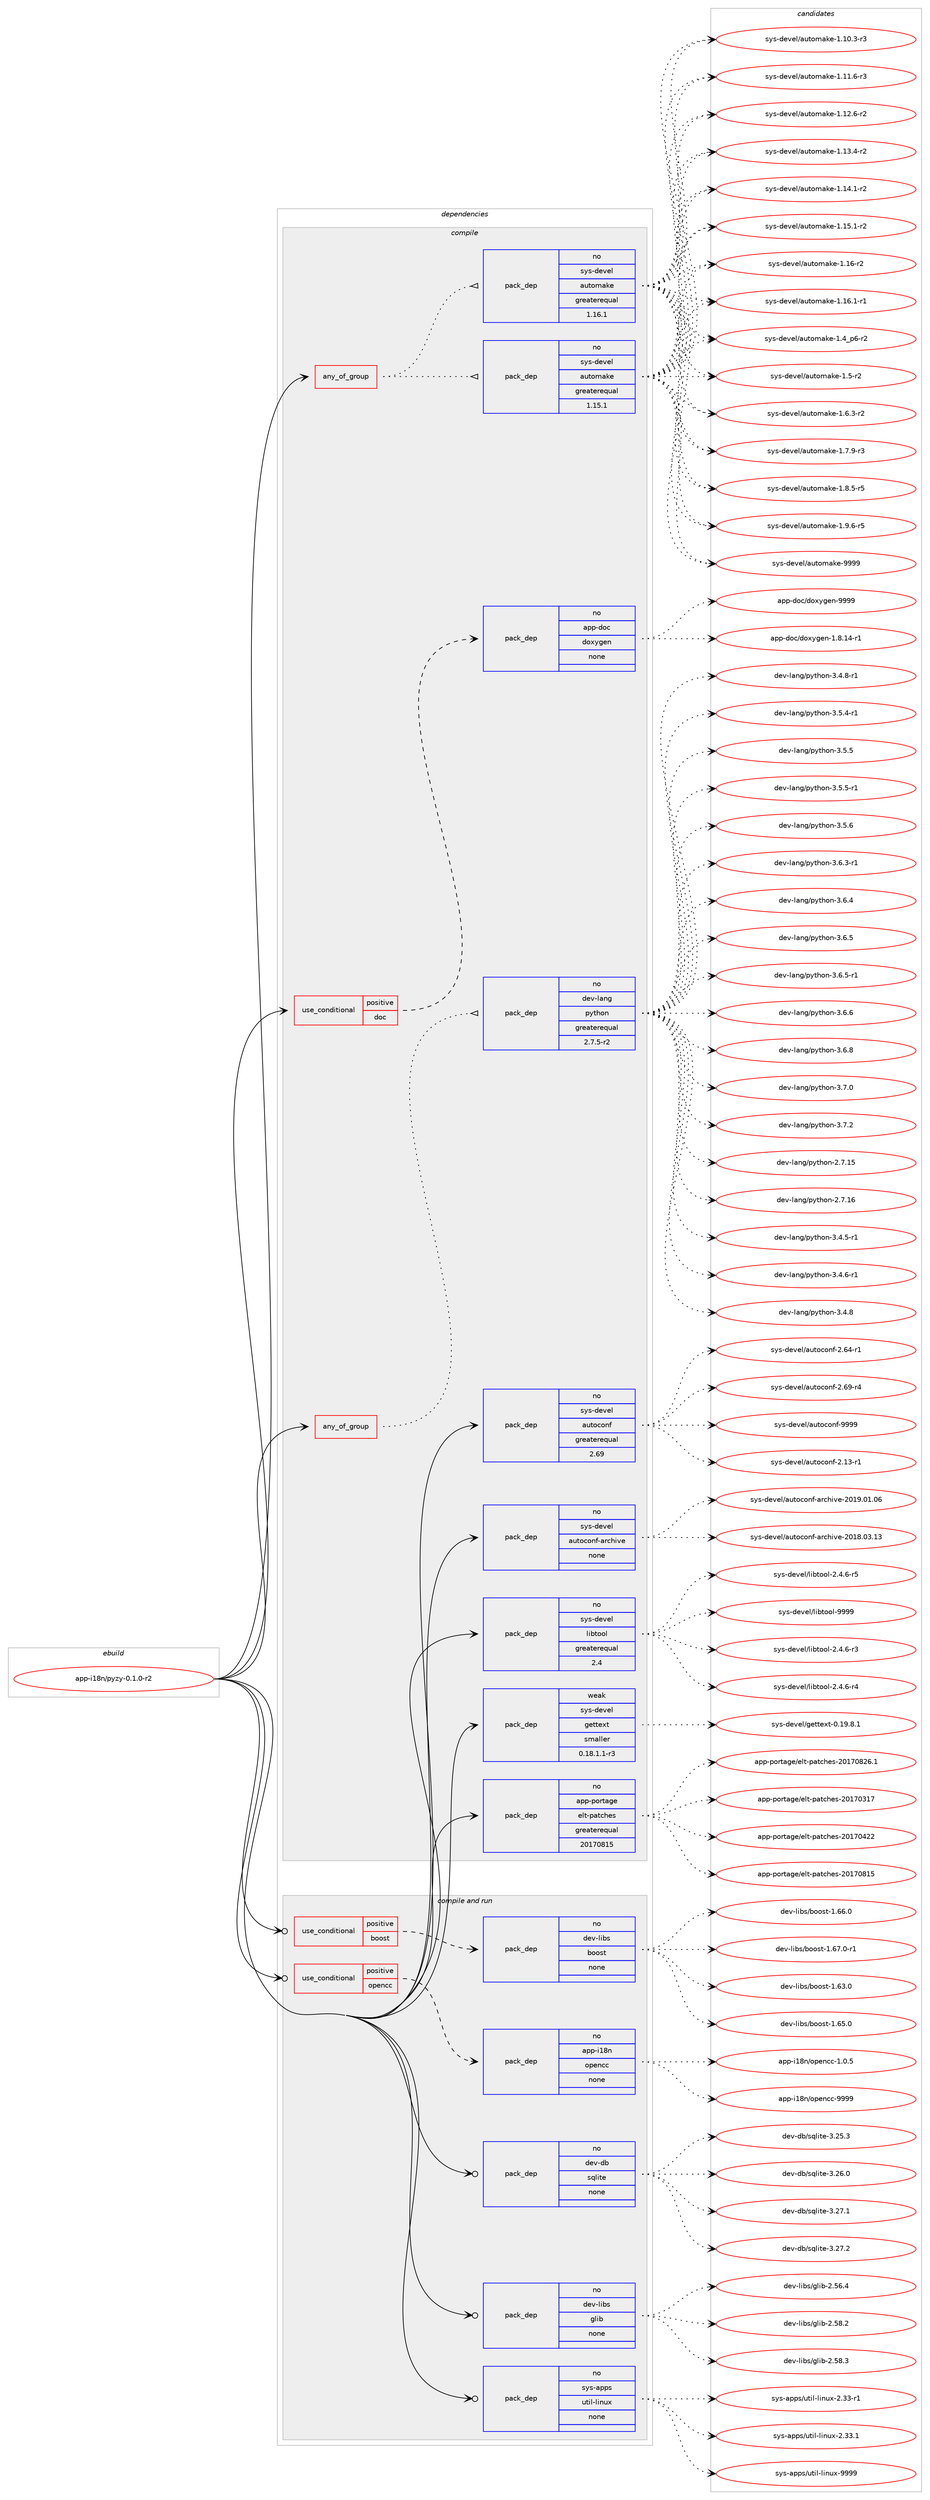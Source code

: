 digraph prolog {

# *************
# Graph options
# *************

newrank=true;
concentrate=true;
compound=true;
graph [rankdir=LR,fontname=Helvetica,fontsize=10,ranksep=1.5];#, ranksep=2.5, nodesep=0.2];
edge  [arrowhead=vee];
node  [fontname=Helvetica,fontsize=10];

# **********
# The ebuild
# **********

subgraph cluster_leftcol {
color=gray;
rank=same;
label=<<i>ebuild</i>>;
id [label="app-i18n/pyzy-0.1.0-r2", color=red, width=4, href="../app-i18n/pyzy-0.1.0-r2.svg"];
}

# ****************
# The dependencies
# ****************

subgraph cluster_midcol {
color=gray;
label=<<i>dependencies</i>>;
subgraph cluster_compile {
fillcolor="#eeeeee";
style=filled;
label=<<i>compile</i>>;
subgraph any19593 {
dependency1295876 [label=<<TABLE BORDER="0" CELLBORDER="1" CELLSPACING="0" CELLPADDING="4"><TR><TD CELLPADDING="10">any_of_group</TD></TR></TABLE>>, shape=none, color=red];subgraph pack923022 {
dependency1295877 [label=<<TABLE BORDER="0" CELLBORDER="1" CELLSPACING="0" CELLPADDING="4" WIDTH="220"><TR><TD ROWSPAN="6" CELLPADDING="30">pack_dep</TD></TR><TR><TD WIDTH="110">no</TD></TR><TR><TD>dev-lang</TD></TR><TR><TD>python</TD></TR><TR><TD>greaterequal</TD></TR><TR><TD>2.7.5-r2</TD></TR></TABLE>>, shape=none, color=blue];
}
dependency1295876:e -> dependency1295877:w [weight=20,style="dotted",arrowhead="oinv"];
}
id:e -> dependency1295876:w [weight=20,style="solid",arrowhead="vee"];
subgraph any19594 {
dependency1295878 [label=<<TABLE BORDER="0" CELLBORDER="1" CELLSPACING="0" CELLPADDING="4"><TR><TD CELLPADDING="10">any_of_group</TD></TR></TABLE>>, shape=none, color=red];subgraph pack923023 {
dependency1295879 [label=<<TABLE BORDER="0" CELLBORDER="1" CELLSPACING="0" CELLPADDING="4" WIDTH="220"><TR><TD ROWSPAN="6" CELLPADDING="30">pack_dep</TD></TR><TR><TD WIDTH="110">no</TD></TR><TR><TD>sys-devel</TD></TR><TR><TD>automake</TD></TR><TR><TD>greaterequal</TD></TR><TR><TD>1.16.1</TD></TR></TABLE>>, shape=none, color=blue];
}
dependency1295878:e -> dependency1295879:w [weight=20,style="dotted",arrowhead="oinv"];
subgraph pack923024 {
dependency1295880 [label=<<TABLE BORDER="0" CELLBORDER="1" CELLSPACING="0" CELLPADDING="4" WIDTH="220"><TR><TD ROWSPAN="6" CELLPADDING="30">pack_dep</TD></TR><TR><TD WIDTH="110">no</TD></TR><TR><TD>sys-devel</TD></TR><TR><TD>automake</TD></TR><TR><TD>greaterequal</TD></TR><TR><TD>1.15.1</TD></TR></TABLE>>, shape=none, color=blue];
}
dependency1295878:e -> dependency1295880:w [weight=20,style="dotted",arrowhead="oinv"];
}
id:e -> dependency1295878:w [weight=20,style="solid",arrowhead="vee"];
subgraph cond352723 {
dependency1295881 [label=<<TABLE BORDER="0" CELLBORDER="1" CELLSPACING="0" CELLPADDING="4"><TR><TD ROWSPAN="3" CELLPADDING="10">use_conditional</TD></TR><TR><TD>positive</TD></TR><TR><TD>doc</TD></TR></TABLE>>, shape=none, color=red];
subgraph pack923025 {
dependency1295882 [label=<<TABLE BORDER="0" CELLBORDER="1" CELLSPACING="0" CELLPADDING="4" WIDTH="220"><TR><TD ROWSPAN="6" CELLPADDING="30">pack_dep</TD></TR><TR><TD WIDTH="110">no</TD></TR><TR><TD>app-doc</TD></TR><TR><TD>doxygen</TD></TR><TR><TD>none</TD></TR><TR><TD></TD></TR></TABLE>>, shape=none, color=blue];
}
dependency1295881:e -> dependency1295882:w [weight=20,style="dashed",arrowhead="vee"];
}
id:e -> dependency1295881:w [weight=20,style="solid",arrowhead="vee"];
subgraph pack923026 {
dependency1295883 [label=<<TABLE BORDER="0" CELLBORDER="1" CELLSPACING="0" CELLPADDING="4" WIDTH="220"><TR><TD ROWSPAN="6" CELLPADDING="30">pack_dep</TD></TR><TR><TD WIDTH="110">no</TD></TR><TR><TD>app-portage</TD></TR><TR><TD>elt-patches</TD></TR><TR><TD>greaterequal</TD></TR><TR><TD>20170815</TD></TR></TABLE>>, shape=none, color=blue];
}
id:e -> dependency1295883:w [weight=20,style="solid",arrowhead="vee"];
subgraph pack923027 {
dependency1295884 [label=<<TABLE BORDER="0" CELLBORDER="1" CELLSPACING="0" CELLPADDING="4" WIDTH="220"><TR><TD ROWSPAN="6" CELLPADDING="30">pack_dep</TD></TR><TR><TD WIDTH="110">no</TD></TR><TR><TD>sys-devel</TD></TR><TR><TD>autoconf</TD></TR><TR><TD>greaterequal</TD></TR><TR><TD>2.69</TD></TR></TABLE>>, shape=none, color=blue];
}
id:e -> dependency1295884:w [weight=20,style="solid",arrowhead="vee"];
subgraph pack923028 {
dependency1295885 [label=<<TABLE BORDER="0" CELLBORDER="1" CELLSPACING="0" CELLPADDING="4" WIDTH="220"><TR><TD ROWSPAN="6" CELLPADDING="30">pack_dep</TD></TR><TR><TD WIDTH="110">no</TD></TR><TR><TD>sys-devel</TD></TR><TR><TD>autoconf-archive</TD></TR><TR><TD>none</TD></TR><TR><TD></TD></TR></TABLE>>, shape=none, color=blue];
}
id:e -> dependency1295885:w [weight=20,style="solid",arrowhead="vee"];
subgraph pack923029 {
dependency1295886 [label=<<TABLE BORDER="0" CELLBORDER="1" CELLSPACING="0" CELLPADDING="4" WIDTH="220"><TR><TD ROWSPAN="6" CELLPADDING="30">pack_dep</TD></TR><TR><TD WIDTH="110">no</TD></TR><TR><TD>sys-devel</TD></TR><TR><TD>libtool</TD></TR><TR><TD>greaterequal</TD></TR><TR><TD>2.4</TD></TR></TABLE>>, shape=none, color=blue];
}
id:e -> dependency1295886:w [weight=20,style="solid",arrowhead="vee"];
subgraph pack923030 {
dependency1295887 [label=<<TABLE BORDER="0" CELLBORDER="1" CELLSPACING="0" CELLPADDING="4" WIDTH="220"><TR><TD ROWSPAN="6" CELLPADDING="30">pack_dep</TD></TR><TR><TD WIDTH="110">weak</TD></TR><TR><TD>sys-devel</TD></TR><TR><TD>gettext</TD></TR><TR><TD>smaller</TD></TR><TR><TD>0.18.1.1-r3</TD></TR></TABLE>>, shape=none, color=blue];
}
id:e -> dependency1295887:w [weight=20,style="solid",arrowhead="vee"];
}
subgraph cluster_compileandrun {
fillcolor="#eeeeee";
style=filled;
label=<<i>compile and run</i>>;
subgraph cond352724 {
dependency1295888 [label=<<TABLE BORDER="0" CELLBORDER="1" CELLSPACING="0" CELLPADDING="4"><TR><TD ROWSPAN="3" CELLPADDING="10">use_conditional</TD></TR><TR><TD>positive</TD></TR><TR><TD>boost</TD></TR></TABLE>>, shape=none, color=red];
subgraph pack923031 {
dependency1295889 [label=<<TABLE BORDER="0" CELLBORDER="1" CELLSPACING="0" CELLPADDING="4" WIDTH="220"><TR><TD ROWSPAN="6" CELLPADDING="30">pack_dep</TD></TR><TR><TD WIDTH="110">no</TD></TR><TR><TD>dev-libs</TD></TR><TR><TD>boost</TD></TR><TR><TD>none</TD></TR><TR><TD></TD></TR></TABLE>>, shape=none, color=blue];
}
dependency1295888:e -> dependency1295889:w [weight=20,style="dashed",arrowhead="vee"];
}
id:e -> dependency1295888:w [weight=20,style="solid",arrowhead="odotvee"];
subgraph cond352725 {
dependency1295890 [label=<<TABLE BORDER="0" CELLBORDER="1" CELLSPACING="0" CELLPADDING="4"><TR><TD ROWSPAN="3" CELLPADDING="10">use_conditional</TD></TR><TR><TD>positive</TD></TR><TR><TD>opencc</TD></TR></TABLE>>, shape=none, color=red];
subgraph pack923032 {
dependency1295891 [label=<<TABLE BORDER="0" CELLBORDER="1" CELLSPACING="0" CELLPADDING="4" WIDTH="220"><TR><TD ROWSPAN="6" CELLPADDING="30">pack_dep</TD></TR><TR><TD WIDTH="110">no</TD></TR><TR><TD>app-i18n</TD></TR><TR><TD>opencc</TD></TR><TR><TD>none</TD></TR><TR><TD></TD></TR></TABLE>>, shape=none, color=blue];
}
dependency1295890:e -> dependency1295891:w [weight=20,style="dashed",arrowhead="vee"];
}
id:e -> dependency1295890:w [weight=20,style="solid",arrowhead="odotvee"];
subgraph pack923033 {
dependency1295892 [label=<<TABLE BORDER="0" CELLBORDER="1" CELLSPACING="0" CELLPADDING="4" WIDTH="220"><TR><TD ROWSPAN="6" CELLPADDING="30">pack_dep</TD></TR><TR><TD WIDTH="110">no</TD></TR><TR><TD>dev-db</TD></TR><TR><TD>sqlite</TD></TR><TR><TD>none</TD></TR><TR><TD></TD></TR></TABLE>>, shape=none, color=blue];
}
id:e -> dependency1295892:w [weight=20,style="solid",arrowhead="odotvee"];
subgraph pack923034 {
dependency1295893 [label=<<TABLE BORDER="0" CELLBORDER="1" CELLSPACING="0" CELLPADDING="4" WIDTH="220"><TR><TD ROWSPAN="6" CELLPADDING="30">pack_dep</TD></TR><TR><TD WIDTH="110">no</TD></TR><TR><TD>dev-libs</TD></TR><TR><TD>glib</TD></TR><TR><TD>none</TD></TR><TR><TD></TD></TR></TABLE>>, shape=none, color=blue];
}
id:e -> dependency1295893:w [weight=20,style="solid",arrowhead="odotvee"];
subgraph pack923035 {
dependency1295894 [label=<<TABLE BORDER="0" CELLBORDER="1" CELLSPACING="0" CELLPADDING="4" WIDTH="220"><TR><TD ROWSPAN="6" CELLPADDING="30">pack_dep</TD></TR><TR><TD WIDTH="110">no</TD></TR><TR><TD>sys-apps</TD></TR><TR><TD>util-linux</TD></TR><TR><TD>none</TD></TR><TR><TD></TD></TR></TABLE>>, shape=none, color=blue];
}
id:e -> dependency1295894:w [weight=20,style="solid",arrowhead="odotvee"];
}
subgraph cluster_run {
fillcolor="#eeeeee";
style=filled;
label=<<i>run</i>>;
}
}

# **************
# The candidates
# **************

subgraph cluster_choices {
rank=same;
color=gray;
label=<<i>candidates</i>>;

subgraph choice923022 {
color=black;
nodesep=1;
choice10010111845108971101034711212111610411111045504655464953 [label="dev-lang/python-2.7.15", color=red, width=4,href="../dev-lang/python-2.7.15.svg"];
choice10010111845108971101034711212111610411111045504655464954 [label="dev-lang/python-2.7.16", color=red, width=4,href="../dev-lang/python-2.7.16.svg"];
choice1001011184510897110103471121211161041111104551465246534511449 [label="dev-lang/python-3.4.5-r1", color=red, width=4,href="../dev-lang/python-3.4.5-r1.svg"];
choice1001011184510897110103471121211161041111104551465246544511449 [label="dev-lang/python-3.4.6-r1", color=red, width=4,href="../dev-lang/python-3.4.6-r1.svg"];
choice100101118451089711010347112121116104111110455146524656 [label="dev-lang/python-3.4.8", color=red, width=4,href="../dev-lang/python-3.4.8.svg"];
choice1001011184510897110103471121211161041111104551465246564511449 [label="dev-lang/python-3.4.8-r1", color=red, width=4,href="../dev-lang/python-3.4.8-r1.svg"];
choice1001011184510897110103471121211161041111104551465346524511449 [label="dev-lang/python-3.5.4-r1", color=red, width=4,href="../dev-lang/python-3.5.4-r1.svg"];
choice100101118451089711010347112121116104111110455146534653 [label="dev-lang/python-3.5.5", color=red, width=4,href="../dev-lang/python-3.5.5.svg"];
choice1001011184510897110103471121211161041111104551465346534511449 [label="dev-lang/python-3.5.5-r1", color=red, width=4,href="../dev-lang/python-3.5.5-r1.svg"];
choice100101118451089711010347112121116104111110455146534654 [label="dev-lang/python-3.5.6", color=red, width=4,href="../dev-lang/python-3.5.6.svg"];
choice1001011184510897110103471121211161041111104551465446514511449 [label="dev-lang/python-3.6.3-r1", color=red, width=4,href="../dev-lang/python-3.6.3-r1.svg"];
choice100101118451089711010347112121116104111110455146544652 [label="dev-lang/python-3.6.4", color=red, width=4,href="../dev-lang/python-3.6.4.svg"];
choice100101118451089711010347112121116104111110455146544653 [label="dev-lang/python-3.6.5", color=red, width=4,href="../dev-lang/python-3.6.5.svg"];
choice1001011184510897110103471121211161041111104551465446534511449 [label="dev-lang/python-3.6.5-r1", color=red, width=4,href="../dev-lang/python-3.6.5-r1.svg"];
choice100101118451089711010347112121116104111110455146544654 [label="dev-lang/python-3.6.6", color=red, width=4,href="../dev-lang/python-3.6.6.svg"];
choice100101118451089711010347112121116104111110455146544656 [label="dev-lang/python-3.6.8", color=red, width=4,href="../dev-lang/python-3.6.8.svg"];
choice100101118451089711010347112121116104111110455146554648 [label="dev-lang/python-3.7.0", color=red, width=4,href="../dev-lang/python-3.7.0.svg"];
choice100101118451089711010347112121116104111110455146554650 [label="dev-lang/python-3.7.2", color=red, width=4,href="../dev-lang/python-3.7.2.svg"];
dependency1295877:e -> choice10010111845108971101034711212111610411111045504655464953:w [style=dotted,weight="100"];
dependency1295877:e -> choice10010111845108971101034711212111610411111045504655464954:w [style=dotted,weight="100"];
dependency1295877:e -> choice1001011184510897110103471121211161041111104551465246534511449:w [style=dotted,weight="100"];
dependency1295877:e -> choice1001011184510897110103471121211161041111104551465246544511449:w [style=dotted,weight="100"];
dependency1295877:e -> choice100101118451089711010347112121116104111110455146524656:w [style=dotted,weight="100"];
dependency1295877:e -> choice1001011184510897110103471121211161041111104551465246564511449:w [style=dotted,weight="100"];
dependency1295877:e -> choice1001011184510897110103471121211161041111104551465346524511449:w [style=dotted,weight="100"];
dependency1295877:e -> choice100101118451089711010347112121116104111110455146534653:w [style=dotted,weight="100"];
dependency1295877:e -> choice1001011184510897110103471121211161041111104551465346534511449:w [style=dotted,weight="100"];
dependency1295877:e -> choice100101118451089711010347112121116104111110455146534654:w [style=dotted,weight="100"];
dependency1295877:e -> choice1001011184510897110103471121211161041111104551465446514511449:w [style=dotted,weight="100"];
dependency1295877:e -> choice100101118451089711010347112121116104111110455146544652:w [style=dotted,weight="100"];
dependency1295877:e -> choice100101118451089711010347112121116104111110455146544653:w [style=dotted,weight="100"];
dependency1295877:e -> choice1001011184510897110103471121211161041111104551465446534511449:w [style=dotted,weight="100"];
dependency1295877:e -> choice100101118451089711010347112121116104111110455146544654:w [style=dotted,weight="100"];
dependency1295877:e -> choice100101118451089711010347112121116104111110455146544656:w [style=dotted,weight="100"];
dependency1295877:e -> choice100101118451089711010347112121116104111110455146554648:w [style=dotted,weight="100"];
dependency1295877:e -> choice100101118451089711010347112121116104111110455146554650:w [style=dotted,weight="100"];
}
subgraph choice923023 {
color=black;
nodesep=1;
choice11512111545100101118101108479711711611110997107101454946494846514511451 [label="sys-devel/automake-1.10.3-r3", color=red, width=4,href="../sys-devel/automake-1.10.3-r3.svg"];
choice11512111545100101118101108479711711611110997107101454946494946544511451 [label="sys-devel/automake-1.11.6-r3", color=red, width=4,href="../sys-devel/automake-1.11.6-r3.svg"];
choice11512111545100101118101108479711711611110997107101454946495046544511450 [label="sys-devel/automake-1.12.6-r2", color=red, width=4,href="../sys-devel/automake-1.12.6-r2.svg"];
choice11512111545100101118101108479711711611110997107101454946495146524511450 [label="sys-devel/automake-1.13.4-r2", color=red, width=4,href="../sys-devel/automake-1.13.4-r2.svg"];
choice11512111545100101118101108479711711611110997107101454946495246494511450 [label="sys-devel/automake-1.14.1-r2", color=red, width=4,href="../sys-devel/automake-1.14.1-r2.svg"];
choice11512111545100101118101108479711711611110997107101454946495346494511450 [label="sys-devel/automake-1.15.1-r2", color=red, width=4,href="../sys-devel/automake-1.15.1-r2.svg"];
choice1151211154510010111810110847971171161111099710710145494649544511450 [label="sys-devel/automake-1.16-r2", color=red, width=4,href="../sys-devel/automake-1.16-r2.svg"];
choice11512111545100101118101108479711711611110997107101454946495446494511449 [label="sys-devel/automake-1.16.1-r1", color=red, width=4,href="../sys-devel/automake-1.16.1-r1.svg"];
choice115121115451001011181011084797117116111109971071014549465295112544511450 [label="sys-devel/automake-1.4_p6-r2", color=red, width=4,href="../sys-devel/automake-1.4_p6-r2.svg"];
choice11512111545100101118101108479711711611110997107101454946534511450 [label="sys-devel/automake-1.5-r2", color=red, width=4,href="../sys-devel/automake-1.5-r2.svg"];
choice115121115451001011181011084797117116111109971071014549465446514511450 [label="sys-devel/automake-1.6.3-r2", color=red, width=4,href="../sys-devel/automake-1.6.3-r2.svg"];
choice115121115451001011181011084797117116111109971071014549465546574511451 [label="sys-devel/automake-1.7.9-r3", color=red, width=4,href="../sys-devel/automake-1.7.9-r3.svg"];
choice115121115451001011181011084797117116111109971071014549465646534511453 [label="sys-devel/automake-1.8.5-r5", color=red, width=4,href="../sys-devel/automake-1.8.5-r5.svg"];
choice115121115451001011181011084797117116111109971071014549465746544511453 [label="sys-devel/automake-1.9.6-r5", color=red, width=4,href="../sys-devel/automake-1.9.6-r5.svg"];
choice115121115451001011181011084797117116111109971071014557575757 [label="sys-devel/automake-9999", color=red, width=4,href="../sys-devel/automake-9999.svg"];
dependency1295879:e -> choice11512111545100101118101108479711711611110997107101454946494846514511451:w [style=dotted,weight="100"];
dependency1295879:e -> choice11512111545100101118101108479711711611110997107101454946494946544511451:w [style=dotted,weight="100"];
dependency1295879:e -> choice11512111545100101118101108479711711611110997107101454946495046544511450:w [style=dotted,weight="100"];
dependency1295879:e -> choice11512111545100101118101108479711711611110997107101454946495146524511450:w [style=dotted,weight="100"];
dependency1295879:e -> choice11512111545100101118101108479711711611110997107101454946495246494511450:w [style=dotted,weight="100"];
dependency1295879:e -> choice11512111545100101118101108479711711611110997107101454946495346494511450:w [style=dotted,weight="100"];
dependency1295879:e -> choice1151211154510010111810110847971171161111099710710145494649544511450:w [style=dotted,weight="100"];
dependency1295879:e -> choice11512111545100101118101108479711711611110997107101454946495446494511449:w [style=dotted,weight="100"];
dependency1295879:e -> choice115121115451001011181011084797117116111109971071014549465295112544511450:w [style=dotted,weight="100"];
dependency1295879:e -> choice11512111545100101118101108479711711611110997107101454946534511450:w [style=dotted,weight="100"];
dependency1295879:e -> choice115121115451001011181011084797117116111109971071014549465446514511450:w [style=dotted,weight="100"];
dependency1295879:e -> choice115121115451001011181011084797117116111109971071014549465546574511451:w [style=dotted,weight="100"];
dependency1295879:e -> choice115121115451001011181011084797117116111109971071014549465646534511453:w [style=dotted,weight="100"];
dependency1295879:e -> choice115121115451001011181011084797117116111109971071014549465746544511453:w [style=dotted,weight="100"];
dependency1295879:e -> choice115121115451001011181011084797117116111109971071014557575757:w [style=dotted,weight="100"];
}
subgraph choice923024 {
color=black;
nodesep=1;
choice11512111545100101118101108479711711611110997107101454946494846514511451 [label="sys-devel/automake-1.10.3-r3", color=red, width=4,href="../sys-devel/automake-1.10.3-r3.svg"];
choice11512111545100101118101108479711711611110997107101454946494946544511451 [label="sys-devel/automake-1.11.6-r3", color=red, width=4,href="../sys-devel/automake-1.11.6-r3.svg"];
choice11512111545100101118101108479711711611110997107101454946495046544511450 [label="sys-devel/automake-1.12.6-r2", color=red, width=4,href="../sys-devel/automake-1.12.6-r2.svg"];
choice11512111545100101118101108479711711611110997107101454946495146524511450 [label="sys-devel/automake-1.13.4-r2", color=red, width=4,href="../sys-devel/automake-1.13.4-r2.svg"];
choice11512111545100101118101108479711711611110997107101454946495246494511450 [label="sys-devel/automake-1.14.1-r2", color=red, width=4,href="../sys-devel/automake-1.14.1-r2.svg"];
choice11512111545100101118101108479711711611110997107101454946495346494511450 [label="sys-devel/automake-1.15.1-r2", color=red, width=4,href="../sys-devel/automake-1.15.1-r2.svg"];
choice1151211154510010111810110847971171161111099710710145494649544511450 [label="sys-devel/automake-1.16-r2", color=red, width=4,href="../sys-devel/automake-1.16-r2.svg"];
choice11512111545100101118101108479711711611110997107101454946495446494511449 [label="sys-devel/automake-1.16.1-r1", color=red, width=4,href="../sys-devel/automake-1.16.1-r1.svg"];
choice115121115451001011181011084797117116111109971071014549465295112544511450 [label="sys-devel/automake-1.4_p6-r2", color=red, width=4,href="../sys-devel/automake-1.4_p6-r2.svg"];
choice11512111545100101118101108479711711611110997107101454946534511450 [label="sys-devel/automake-1.5-r2", color=red, width=4,href="../sys-devel/automake-1.5-r2.svg"];
choice115121115451001011181011084797117116111109971071014549465446514511450 [label="sys-devel/automake-1.6.3-r2", color=red, width=4,href="../sys-devel/automake-1.6.3-r2.svg"];
choice115121115451001011181011084797117116111109971071014549465546574511451 [label="sys-devel/automake-1.7.9-r3", color=red, width=4,href="../sys-devel/automake-1.7.9-r3.svg"];
choice115121115451001011181011084797117116111109971071014549465646534511453 [label="sys-devel/automake-1.8.5-r5", color=red, width=4,href="../sys-devel/automake-1.8.5-r5.svg"];
choice115121115451001011181011084797117116111109971071014549465746544511453 [label="sys-devel/automake-1.9.6-r5", color=red, width=4,href="../sys-devel/automake-1.9.6-r5.svg"];
choice115121115451001011181011084797117116111109971071014557575757 [label="sys-devel/automake-9999", color=red, width=4,href="../sys-devel/automake-9999.svg"];
dependency1295880:e -> choice11512111545100101118101108479711711611110997107101454946494846514511451:w [style=dotted,weight="100"];
dependency1295880:e -> choice11512111545100101118101108479711711611110997107101454946494946544511451:w [style=dotted,weight="100"];
dependency1295880:e -> choice11512111545100101118101108479711711611110997107101454946495046544511450:w [style=dotted,weight="100"];
dependency1295880:e -> choice11512111545100101118101108479711711611110997107101454946495146524511450:w [style=dotted,weight="100"];
dependency1295880:e -> choice11512111545100101118101108479711711611110997107101454946495246494511450:w [style=dotted,weight="100"];
dependency1295880:e -> choice11512111545100101118101108479711711611110997107101454946495346494511450:w [style=dotted,weight="100"];
dependency1295880:e -> choice1151211154510010111810110847971171161111099710710145494649544511450:w [style=dotted,weight="100"];
dependency1295880:e -> choice11512111545100101118101108479711711611110997107101454946495446494511449:w [style=dotted,weight="100"];
dependency1295880:e -> choice115121115451001011181011084797117116111109971071014549465295112544511450:w [style=dotted,weight="100"];
dependency1295880:e -> choice11512111545100101118101108479711711611110997107101454946534511450:w [style=dotted,weight="100"];
dependency1295880:e -> choice115121115451001011181011084797117116111109971071014549465446514511450:w [style=dotted,weight="100"];
dependency1295880:e -> choice115121115451001011181011084797117116111109971071014549465546574511451:w [style=dotted,weight="100"];
dependency1295880:e -> choice115121115451001011181011084797117116111109971071014549465646534511453:w [style=dotted,weight="100"];
dependency1295880:e -> choice115121115451001011181011084797117116111109971071014549465746544511453:w [style=dotted,weight="100"];
dependency1295880:e -> choice115121115451001011181011084797117116111109971071014557575757:w [style=dotted,weight="100"];
}
subgraph choice923025 {
color=black;
nodesep=1;
choice97112112451001119947100111120121103101110454946564649524511449 [label="app-doc/doxygen-1.8.14-r1", color=red, width=4,href="../app-doc/doxygen-1.8.14-r1.svg"];
choice971121124510011199471001111201211031011104557575757 [label="app-doc/doxygen-9999", color=red, width=4,href="../app-doc/doxygen-9999.svg"];
dependency1295882:e -> choice97112112451001119947100111120121103101110454946564649524511449:w [style=dotted,weight="100"];
dependency1295882:e -> choice971121124510011199471001111201211031011104557575757:w [style=dotted,weight="100"];
}
subgraph choice923026 {
color=black;
nodesep=1;
choice97112112451121111141169710310147101108116451129711699104101115455048495548514955 [label="app-portage/elt-patches-20170317", color=red, width=4,href="../app-portage/elt-patches-20170317.svg"];
choice97112112451121111141169710310147101108116451129711699104101115455048495548525050 [label="app-portage/elt-patches-20170422", color=red, width=4,href="../app-portage/elt-patches-20170422.svg"];
choice97112112451121111141169710310147101108116451129711699104101115455048495548564953 [label="app-portage/elt-patches-20170815", color=red, width=4,href="../app-portage/elt-patches-20170815.svg"];
choice971121124511211111411697103101471011081164511297116991041011154550484955485650544649 [label="app-portage/elt-patches-20170826.1", color=red, width=4,href="../app-portage/elt-patches-20170826.1.svg"];
dependency1295883:e -> choice97112112451121111141169710310147101108116451129711699104101115455048495548514955:w [style=dotted,weight="100"];
dependency1295883:e -> choice97112112451121111141169710310147101108116451129711699104101115455048495548525050:w [style=dotted,weight="100"];
dependency1295883:e -> choice97112112451121111141169710310147101108116451129711699104101115455048495548564953:w [style=dotted,weight="100"];
dependency1295883:e -> choice971121124511211111411697103101471011081164511297116991041011154550484955485650544649:w [style=dotted,weight="100"];
}
subgraph choice923027 {
color=black;
nodesep=1;
choice1151211154510010111810110847971171161119911111010245504649514511449 [label="sys-devel/autoconf-2.13-r1", color=red, width=4,href="../sys-devel/autoconf-2.13-r1.svg"];
choice1151211154510010111810110847971171161119911111010245504654524511449 [label="sys-devel/autoconf-2.64-r1", color=red, width=4,href="../sys-devel/autoconf-2.64-r1.svg"];
choice1151211154510010111810110847971171161119911111010245504654574511452 [label="sys-devel/autoconf-2.69-r4", color=red, width=4,href="../sys-devel/autoconf-2.69-r4.svg"];
choice115121115451001011181011084797117116111991111101024557575757 [label="sys-devel/autoconf-9999", color=red, width=4,href="../sys-devel/autoconf-9999.svg"];
dependency1295884:e -> choice1151211154510010111810110847971171161119911111010245504649514511449:w [style=dotted,weight="100"];
dependency1295884:e -> choice1151211154510010111810110847971171161119911111010245504654524511449:w [style=dotted,weight="100"];
dependency1295884:e -> choice1151211154510010111810110847971171161119911111010245504654574511452:w [style=dotted,weight="100"];
dependency1295884:e -> choice115121115451001011181011084797117116111991111101024557575757:w [style=dotted,weight="100"];
}
subgraph choice923028 {
color=black;
nodesep=1;
choice115121115451001011181011084797117116111991111101024597114991041051181014550484956464851464951 [label="sys-devel/autoconf-archive-2018.03.13", color=red, width=4,href="../sys-devel/autoconf-archive-2018.03.13.svg"];
choice115121115451001011181011084797117116111991111101024597114991041051181014550484957464849464854 [label="sys-devel/autoconf-archive-2019.01.06", color=red, width=4,href="../sys-devel/autoconf-archive-2019.01.06.svg"];
dependency1295885:e -> choice115121115451001011181011084797117116111991111101024597114991041051181014550484956464851464951:w [style=dotted,weight="100"];
dependency1295885:e -> choice115121115451001011181011084797117116111991111101024597114991041051181014550484957464849464854:w [style=dotted,weight="100"];
}
subgraph choice923029 {
color=black;
nodesep=1;
choice1151211154510010111810110847108105981161111111084550465246544511451 [label="sys-devel/libtool-2.4.6-r3", color=red, width=4,href="../sys-devel/libtool-2.4.6-r3.svg"];
choice1151211154510010111810110847108105981161111111084550465246544511452 [label="sys-devel/libtool-2.4.6-r4", color=red, width=4,href="../sys-devel/libtool-2.4.6-r4.svg"];
choice1151211154510010111810110847108105981161111111084550465246544511453 [label="sys-devel/libtool-2.4.6-r5", color=red, width=4,href="../sys-devel/libtool-2.4.6-r5.svg"];
choice1151211154510010111810110847108105981161111111084557575757 [label="sys-devel/libtool-9999", color=red, width=4,href="../sys-devel/libtool-9999.svg"];
dependency1295886:e -> choice1151211154510010111810110847108105981161111111084550465246544511451:w [style=dotted,weight="100"];
dependency1295886:e -> choice1151211154510010111810110847108105981161111111084550465246544511452:w [style=dotted,weight="100"];
dependency1295886:e -> choice1151211154510010111810110847108105981161111111084550465246544511453:w [style=dotted,weight="100"];
dependency1295886:e -> choice1151211154510010111810110847108105981161111111084557575757:w [style=dotted,weight="100"];
}
subgraph choice923030 {
color=black;
nodesep=1;
choice1151211154510010111810110847103101116116101120116454846495746564649 [label="sys-devel/gettext-0.19.8.1", color=red, width=4,href="../sys-devel/gettext-0.19.8.1.svg"];
dependency1295887:e -> choice1151211154510010111810110847103101116116101120116454846495746564649:w [style=dotted,weight="100"];
}
subgraph choice923031 {
color=black;
nodesep=1;
choice1001011184510810598115479811111111511645494654514648 [label="dev-libs/boost-1.63.0", color=red, width=4,href="../dev-libs/boost-1.63.0.svg"];
choice1001011184510810598115479811111111511645494654534648 [label="dev-libs/boost-1.65.0", color=red, width=4,href="../dev-libs/boost-1.65.0.svg"];
choice1001011184510810598115479811111111511645494654544648 [label="dev-libs/boost-1.66.0", color=red, width=4,href="../dev-libs/boost-1.66.0.svg"];
choice10010111845108105981154798111111115116454946545546484511449 [label="dev-libs/boost-1.67.0-r1", color=red, width=4,href="../dev-libs/boost-1.67.0-r1.svg"];
dependency1295889:e -> choice1001011184510810598115479811111111511645494654514648:w [style=dotted,weight="100"];
dependency1295889:e -> choice1001011184510810598115479811111111511645494654534648:w [style=dotted,weight="100"];
dependency1295889:e -> choice1001011184510810598115479811111111511645494654544648:w [style=dotted,weight="100"];
dependency1295889:e -> choice10010111845108105981154798111111115116454946545546484511449:w [style=dotted,weight="100"];
}
subgraph choice923032 {
color=black;
nodesep=1;
choice97112112451054956110471111121011109999454946484653 [label="app-i18n/opencc-1.0.5", color=red, width=4,href="../app-i18n/opencc-1.0.5.svg"];
choice971121124510549561104711111210111099994557575757 [label="app-i18n/opencc-9999", color=red, width=4,href="../app-i18n/opencc-9999.svg"];
dependency1295891:e -> choice97112112451054956110471111121011109999454946484653:w [style=dotted,weight="100"];
dependency1295891:e -> choice971121124510549561104711111210111099994557575757:w [style=dotted,weight="100"];
}
subgraph choice923033 {
color=black;
nodesep=1;
choice10010111845100984711511310810511610145514650534651 [label="dev-db/sqlite-3.25.3", color=red, width=4,href="../dev-db/sqlite-3.25.3.svg"];
choice10010111845100984711511310810511610145514650544648 [label="dev-db/sqlite-3.26.0", color=red, width=4,href="../dev-db/sqlite-3.26.0.svg"];
choice10010111845100984711511310810511610145514650554649 [label="dev-db/sqlite-3.27.1", color=red, width=4,href="../dev-db/sqlite-3.27.1.svg"];
choice10010111845100984711511310810511610145514650554650 [label="dev-db/sqlite-3.27.2", color=red, width=4,href="../dev-db/sqlite-3.27.2.svg"];
dependency1295892:e -> choice10010111845100984711511310810511610145514650534651:w [style=dotted,weight="100"];
dependency1295892:e -> choice10010111845100984711511310810511610145514650544648:w [style=dotted,weight="100"];
dependency1295892:e -> choice10010111845100984711511310810511610145514650554649:w [style=dotted,weight="100"];
dependency1295892:e -> choice10010111845100984711511310810511610145514650554650:w [style=dotted,weight="100"];
}
subgraph choice923034 {
color=black;
nodesep=1;
choice1001011184510810598115471031081059845504653544652 [label="dev-libs/glib-2.56.4", color=red, width=4,href="../dev-libs/glib-2.56.4.svg"];
choice1001011184510810598115471031081059845504653564650 [label="dev-libs/glib-2.58.2", color=red, width=4,href="../dev-libs/glib-2.58.2.svg"];
choice1001011184510810598115471031081059845504653564651 [label="dev-libs/glib-2.58.3", color=red, width=4,href="../dev-libs/glib-2.58.3.svg"];
dependency1295893:e -> choice1001011184510810598115471031081059845504653544652:w [style=dotted,weight="100"];
dependency1295893:e -> choice1001011184510810598115471031081059845504653564650:w [style=dotted,weight="100"];
dependency1295893:e -> choice1001011184510810598115471031081059845504653564651:w [style=dotted,weight="100"];
}
subgraph choice923035 {
color=black;
nodesep=1;
choice1151211154597112112115471171161051084510810511011712045504651514511449 [label="sys-apps/util-linux-2.33-r1", color=red, width=4,href="../sys-apps/util-linux-2.33-r1.svg"];
choice1151211154597112112115471171161051084510810511011712045504651514649 [label="sys-apps/util-linux-2.33.1", color=red, width=4,href="../sys-apps/util-linux-2.33.1.svg"];
choice115121115459711211211547117116105108451081051101171204557575757 [label="sys-apps/util-linux-9999", color=red, width=4,href="../sys-apps/util-linux-9999.svg"];
dependency1295894:e -> choice1151211154597112112115471171161051084510810511011712045504651514511449:w [style=dotted,weight="100"];
dependency1295894:e -> choice1151211154597112112115471171161051084510810511011712045504651514649:w [style=dotted,weight="100"];
dependency1295894:e -> choice115121115459711211211547117116105108451081051101171204557575757:w [style=dotted,weight="100"];
}
}

}

